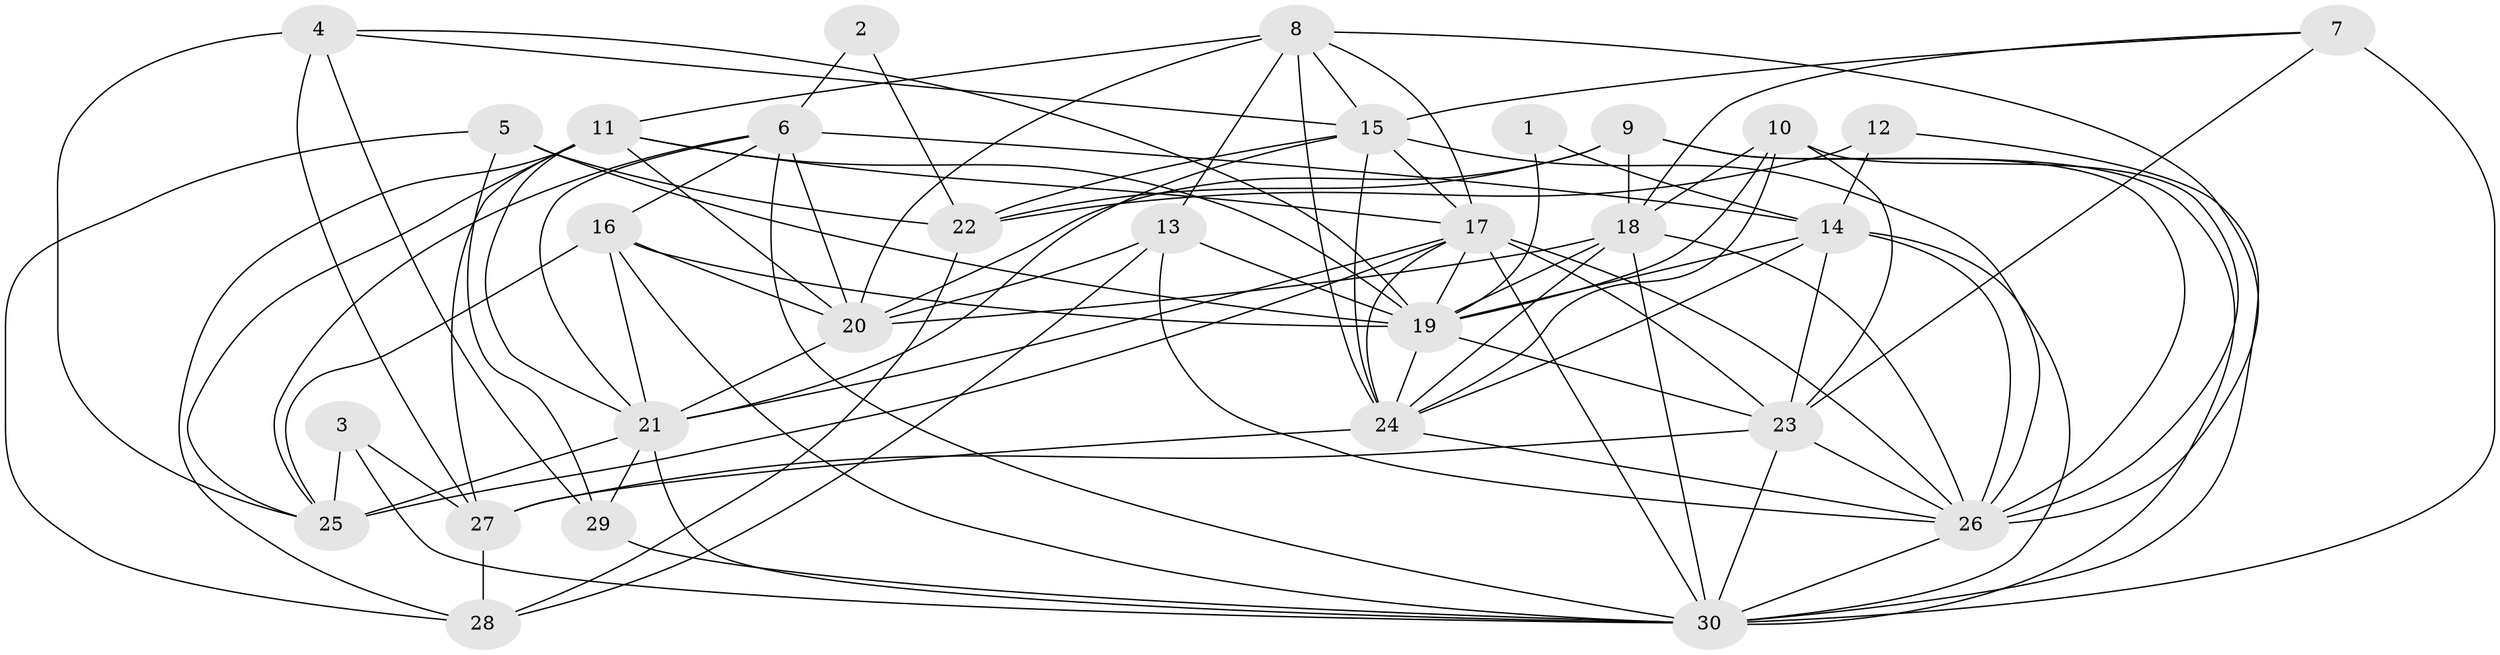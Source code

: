 // original degree distribution, {6: 0.09574468085106383, 3: 0.23404255319148937, 4: 0.2765957446808511, 5: 0.2127659574468085, 2: 0.14893617021276595, 8: 0.010638297872340425, 9: 0.010638297872340425, 7: 0.010638297872340425}
// Generated by graph-tools (version 1.1) at 2025/37/03/04/25 23:37:03]
// undirected, 30 vertices, 99 edges
graph export_dot {
  node [color=gray90,style=filled];
  1;
  2;
  3;
  4;
  5;
  6;
  7;
  8;
  9;
  10;
  11;
  12;
  13;
  14;
  15;
  16;
  17;
  18;
  19;
  20;
  21;
  22;
  23;
  24;
  25;
  26;
  27;
  28;
  29;
  30;
  1 -- 14 [weight=1.0];
  1 -- 19 [weight=2.0];
  2 -- 6 [weight=1.0];
  2 -- 22 [weight=1.0];
  3 -- 25 [weight=2.0];
  3 -- 27 [weight=1.0];
  3 -- 30 [weight=1.0];
  4 -- 15 [weight=1.0];
  4 -- 19 [weight=1.0];
  4 -- 25 [weight=1.0];
  4 -- 27 [weight=1.0];
  4 -- 29 [weight=1.0];
  5 -- 19 [weight=2.0];
  5 -- 22 [weight=1.0];
  5 -- 28 [weight=1.0];
  5 -- 29 [weight=1.0];
  6 -- 14 [weight=2.0];
  6 -- 16 [weight=1.0];
  6 -- 20 [weight=1.0];
  6 -- 21 [weight=2.0];
  6 -- 25 [weight=1.0];
  6 -- 30 [weight=1.0];
  7 -- 15 [weight=1.0];
  7 -- 18 [weight=1.0];
  7 -- 23 [weight=2.0];
  7 -- 30 [weight=1.0];
  8 -- 11 [weight=1.0];
  8 -- 13 [weight=1.0];
  8 -- 15 [weight=1.0];
  8 -- 17 [weight=1.0];
  8 -- 20 [weight=1.0];
  8 -- 24 [weight=1.0];
  8 -- 26 [weight=1.0];
  9 -- 18 [weight=1.0];
  9 -- 20 [weight=1.0];
  9 -- 22 [weight=2.0];
  9 -- 26 [weight=1.0];
  9 -- 30 [weight=1.0];
  10 -- 18 [weight=1.0];
  10 -- 19 [weight=1.0];
  10 -- 23 [weight=1.0];
  10 -- 24 [weight=1.0];
  10 -- 26 [weight=1.0];
  11 -- 17 [weight=1.0];
  11 -- 19 [weight=1.0];
  11 -- 20 [weight=1.0];
  11 -- 21 [weight=1.0];
  11 -- 25 [weight=1.0];
  11 -- 27 [weight=2.0];
  11 -- 28 [weight=1.0];
  12 -- 14 [weight=1.0];
  12 -- 22 [weight=1.0];
  12 -- 30 [weight=1.0];
  13 -- 19 [weight=1.0];
  13 -- 20 [weight=2.0];
  13 -- 26 [weight=1.0];
  13 -- 28 [weight=1.0];
  14 -- 19 [weight=1.0];
  14 -- 23 [weight=1.0];
  14 -- 24 [weight=1.0];
  14 -- 26 [weight=1.0];
  14 -- 30 [weight=1.0];
  15 -- 17 [weight=1.0];
  15 -- 21 [weight=1.0];
  15 -- 22 [weight=1.0];
  15 -- 24 [weight=1.0];
  15 -- 26 [weight=1.0];
  16 -- 19 [weight=1.0];
  16 -- 20 [weight=1.0];
  16 -- 21 [weight=1.0];
  16 -- 25 [weight=1.0];
  16 -- 30 [weight=1.0];
  17 -- 19 [weight=1.0];
  17 -- 21 [weight=2.0];
  17 -- 23 [weight=1.0];
  17 -- 24 [weight=1.0];
  17 -- 25 [weight=2.0];
  17 -- 26 [weight=1.0];
  17 -- 30 [weight=1.0];
  18 -- 19 [weight=3.0];
  18 -- 20 [weight=1.0];
  18 -- 24 [weight=1.0];
  18 -- 26 [weight=2.0];
  18 -- 30 [weight=3.0];
  19 -- 23 [weight=1.0];
  19 -- 24 [weight=1.0];
  20 -- 21 [weight=1.0];
  21 -- 25 [weight=1.0];
  21 -- 29 [weight=1.0];
  21 -- 30 [weight=1.0];
  22 -- 28 [weight=1.0];
  23 -- 26 [weight=1.0];
  23 -- 27 [weight=1.0];
  23 -- 30 [weight=1.0];
  24 -- 26 [weight=1.0];
  24 -- 27 [weight=2.0];
  26 -- 30 [weight=2.0];
  27 -- 28 [weight=1.0];
  29 -- 30 [weight=2.0];
}
